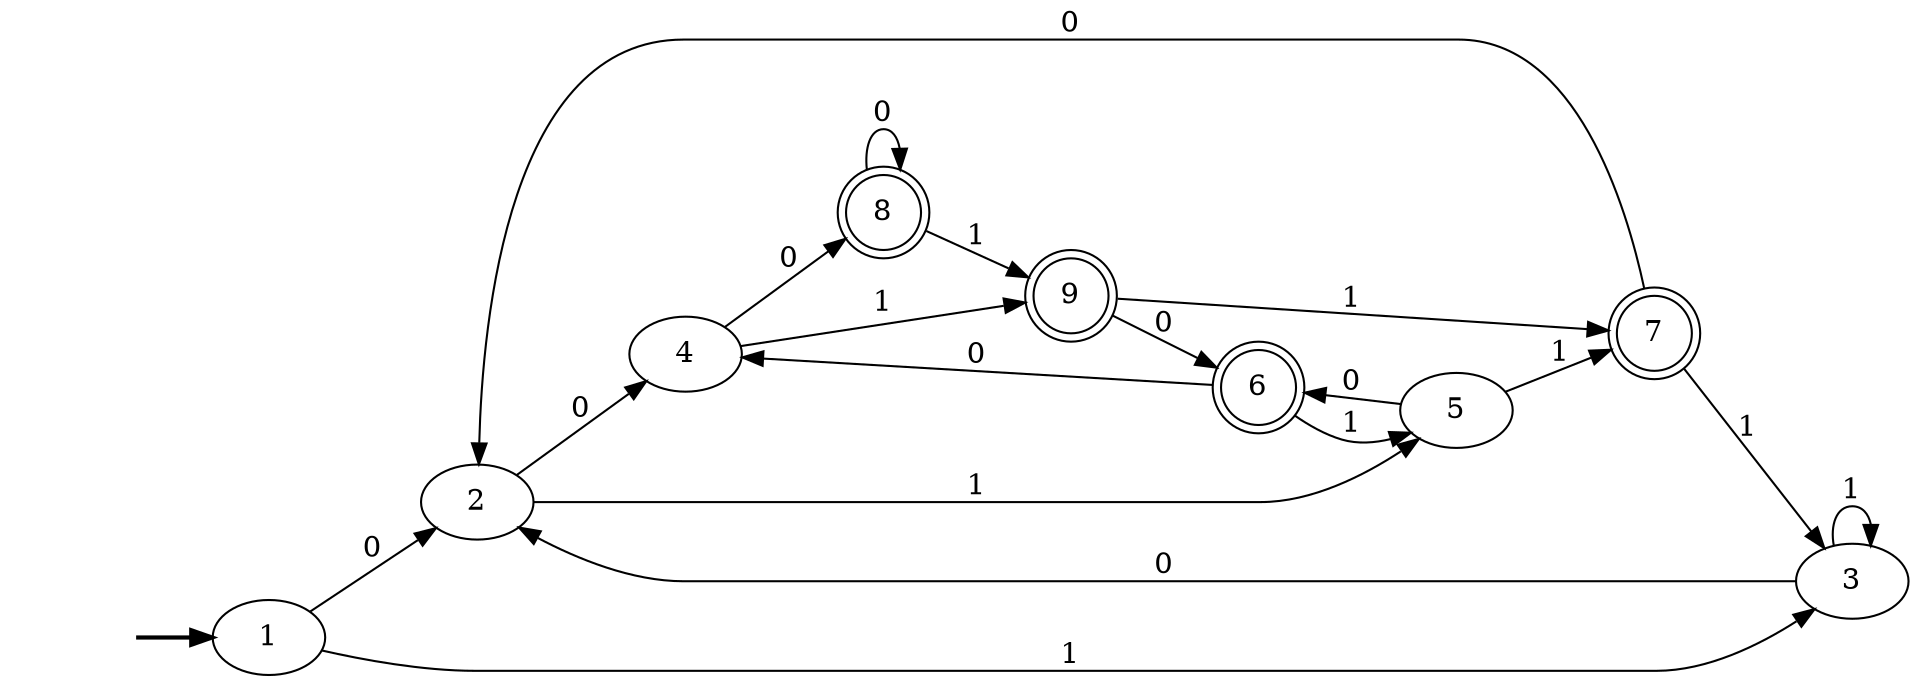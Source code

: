 digraph "AFNtoAFD#9PreLabB" {
	graph [rankdir=LR]
	fake [style=invisible]
	fake -> 1 [style=bold]
	1 [root=true]
	2
	1 -> 2 [label=0]
	3
	1 -> 3 [label=1]
	2
	4
	2 -> 4 [label=0]
	5
	2 -> 5 [label=1]
	3
	3 -> 2 [label=0]
	3 -> 3 [label=1]
	4
	8 [shape=doublecircle]
	4 -> 8 [label=0]
	9 [shape=doublecircle]
	4 -> 9 [label=1]
	5
	6 [shape=doublecircle]
	5 -> 6 [label=0]
	7 [shape=doublecircle]
	5 -> 7 [label=1]
	8 [shape=doublecircle]
	8 -> 8 [label=0]
	8 -> 9 [label=1]
	9 [shape=doublecircle]
	9 -> 6 [label=0]
	9 -> 7 [label=1]
	6 [shape=doublecircle]
	6 -> 4 [label=0]
	6 -> 5 [label=1]
	7 [shape=doublecircle]
	7 -> 2 [label=0]
	7 -> 3 [label=1]
}
